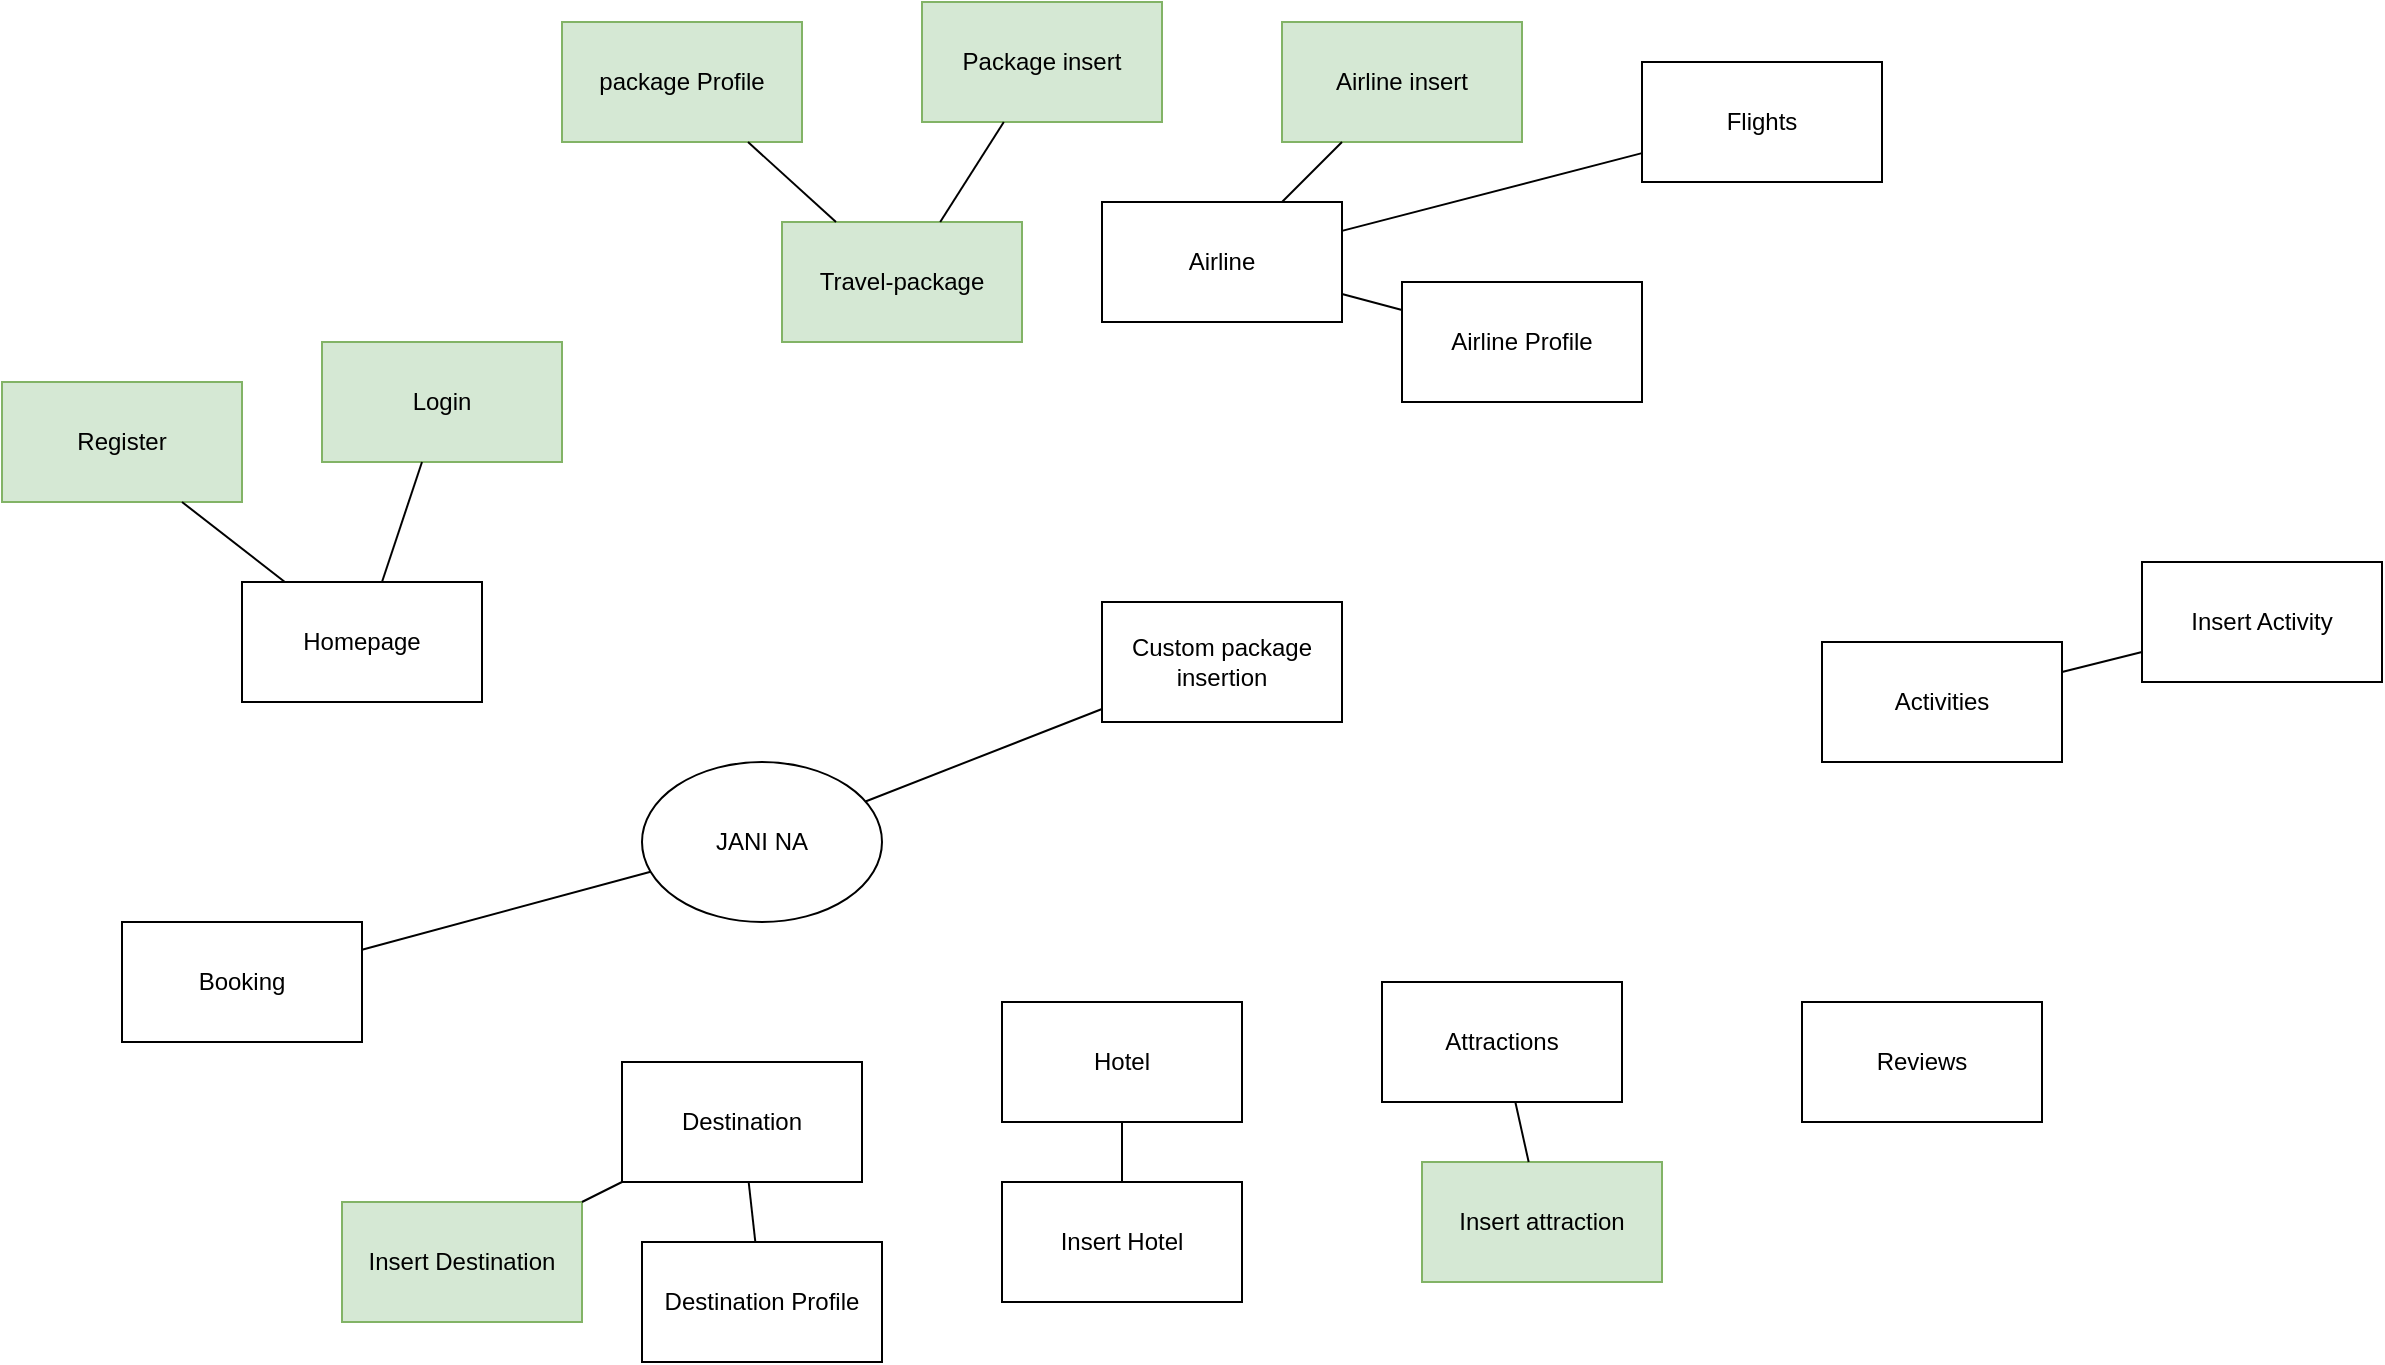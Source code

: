<mxfile version="20.8.16" type="device"><diagram name="Page-1" id="LDkSpATfE1tszhO8IEV-"><mxGraphModel dx="1418" dy="828" grid="1" gridSize="10" guides="1" tooltips="1" connect="1" arrows="1" fold="1" page="1" pageScale="1" pageWidth="1920" pageHeight="1200" math="0" shadow="0"><root><mxCell id="0"/><mxCell id="1" parent="0"/><mxCell id="P6kJ6VdNK1iWQuj6KrH--1" value="Homepage" style="rounded=0;whiteSpace=wrap;html=1;" parent="1" vertex="1"><mxGeometry x="160" y="610" width="120" height="60" as="geometry"/></mxCell><mxCell id="P6kJ6VdNK1iWQuj6KrH--2" value="Login" style="rounded=0;whiteSpace=wrap;html=1;fillColor=#d5e8d4;strokeColor=#82b366;" parent="1" vertex="1"><mxGeometry x="200" y="490" width="120" height="60" as="geometry"/></mxCell><mxCell id="P6kJ6VdNK1iWQuj6KrH--3" value="Register" style="rounded=0;whiteSpace=wrap;html=1;fillColor=#d5e8d4;strokeColor=#82b366;" parent="1" vertex="1"><mxGeometry x="40" y="510" width="120" height="60" as="geometry"/></mxCell><mxCell id="P6kJ6VdNK1iWQuj6KrH--4" value="Travel-package" style="rounded=0;whiteSpace=wrap;html=1;fillColor=#d5e8d4;strokeColor=#82b366;" parent="1" vertex="1"><mxGeometry x="430" y="430" width="120" height="60" as="geometry"/></mxCell><mxCell id="P6kJ6VdNK1iWQuj6KrH--5" value="Destination" style="rounded=0;whiteSpace=wrap;html=1;" parent="1" vertex="1"><mxGeometry x="350" y="850" width="120" height="60" as="geometry"/></mxCell><mxCell id="P6kJ6VdNK1iWQuj6KrH--6" value="Hotel" style="rounded=0;whiteSpace=wrap;html=1;" parent="1" vertex="1"><mxGeometry x="540" y="820" width="120" height="60" as="geometry"/></mxCell><mxCell id="P6kJ6VdNK1iWQuj6KrH--7" value="Airline" style="rounded=0;whiteSpace=wrap;html=1;" parent="1" vertex="1"><mxGeometry x="590" y="420" width="120" height="60" as="geometry"/></mxCell><mxCell id="P6kJ6VdNK1iWQuj6KrH--8" value="Flights" style="rounded=0;whiteSpace=wrap;html=1;" parent="1" vertex="1"><mxGeometry x="860" y="350" width="120" height="60" as="geometry"/></mxCell><mxCell id="P6kJ6VdNK1iWQuj6KrH--9" value="Attractions" style="rounded=0;whiteSpace=wrap;html=1;" parent="1" vertex="1"><mxGeometry x="730" y="810" width="120" height="60" as="geometry"/></mxCell><mxCell id="P6kJ6VdNK1iWQuj6KrH--10" value="Activities" style="rounded=0;whiteSpace=wrap;html=1;" parent="1" vertex="1"><mxGeometry x="950" y="640" width="120" height="60" as="geometry"/></mxCell><mxCell id="P6kJ6VdNK1iWQuj6KrH--11" value="Booking" style="rounded=0;whiteSpace=wrap;html=1;" parent="1" vertex="1"><mxGeometry x="100" y="780" width="120" height="60" as="geometry"/></mxCell><mxCell id="P6kJ6VdNK1iWQuj6KrH--12" value="Reviews" style="rounded=0;whiteSpace=wrap;html=1;" parent="1" vertex="1"><mxGeometry x="940" y="820" width="120" height="60" as="geometry"/></mxCell><mxCell id="AeRjymwkcx2XZ90aLFJO-3" value="package Profile" style="rounded=0;whiteSpace=wrap;html=1;fillColor=#d5e8d4;strokeColor=#82b366;" vertex="1" parent="1"><mxGeometry x="320" y="330" width="120" height="60" as="geometry"/></mxCell><mxCell id="AeRjymwkcx2XZ90aLFJO-4" value="Package insert" style="rounded=0;whiteSpace=wrap;html=1;fillColor=#d5e8d4;strokeColor=#82b366;" vertex="1" parent="1"><mxGeometry x="500" y="320" width="120" height="60" as="geometry"/></mxCell><mxCell id="AeRjymwkcx2XZ90aLFJO-5" value="Airline insert" style="rounded=0;whiteSpace=wrap;html=1;fillColor=#d5e8d4;strokeColor=#82b366;" vertex="1" parent="1"><mxGeometry x="680" y="330" width="120" height="60" as="geometry"/></mxCell><mxCell id="AeRjymwkcx2XZ90aLFJO-6" value="Airline Profile" style="rounded=0;whiteSpace=wrap;html=1;" vertex="1" parent="1"><mxGeometry x="740" y="460" width="120" height="60" as="geometry"/></mxCell><mxCell id="AeRjymwkcx2XZ90aLFJO-7" value="Insert Activity" style="rounded=0;whiteSpace=wrap;html=1;" vertex="1" parent="1"><mxGeometry x="1110" y="600" width="120" height="60" as="geometry"/></mxCell><mxCell id="AeRjymwkcx2XZ90aLFJO-8" value="Insert attraction" style="rounded=0;whiteSpace=wrap;html=1;fillColor=#d5e8d4;strokeColor=#82b366;" vertex="1" parent="1"><mxGeometry x="750" y="900" width="120" height="60" as="geometry"/></mxCell><mxCell id="AeRjymwkcx2XZ90aLFJO-9" value="Insert Hotel" style="rounded=0;whiteSpace=wrap;html=1;" vertex="1" parent="1"><mxGeometry x="540" y="910" width="120" height="60" as="geometry"/></mxCell><mxCell id="AeRjymwkcx2XZ90aLFJO-10" value="Insert Destination" style="rounded=0;whiteSpace=wrap;html=1;fillColor=#d5e8d4;strokeColor=#82b366;" vertex="1" parent="1"><mxGeometry x="210" y="920" width="120" height="60" as="geometry"/></mxCell><mxCell id="AeRjymwkcx2XZ90aLFJO-11" value="Destination Profile" style="rounded=0;whiteSpace=wrap;html=1;" vertex="1" parent="1"><mxGeometry x="360" y="940" width="120" height="60" as="geometry"/></mxCell><mxCell id="AeRjymwkcx2XZ90aLFJO-12" value="Custom package insertion" style="rounded=0;whiteSpace=wrap;html=1;" vertex="1" parent="1"><mxGeometry x="590" y="620" width="120" height="60" as="geometry"/></mxCell><mxCell id="AeRjymwkcx2XZ90aLFJO-13" value="" style="endArrow=none;html=1;rounded=0;exitX=0.75;exitY=1;exitDx=0;exitDy=0;" edge="1" parent="1" source="P6kJ6VdNK1iWQuj6KrH--3" target="P6kJ6VdNK1iWQuj6KrH--1"><mxGeometry width="50" height="50" relative="1" as="geometry"><mxPoint x="490" y="640" as="sourcePoint"/><mxPoint x="540" y="590" as="targetPoint"/></mxGeometry></mxCell><mxCell id="AeRjymwkcx2XZ90aLFJO-14" value="" style="endArrow=none;html=1;rounded=0;" edge="1" parent="1" source="P6kJ6VdNK1iWQuj6KrH--2" target="P6kJ6VdNK1iWQuj6KrH--1"><mxGeometry width="50" height="50" relative="1" as="geometry"><mxPoint x="490" y="640" as="sourcePoint"/><mxPoint x="540" y="590" as="targetPoint"/></mxGeometry></mxCell><mxCell id="AeRjymwkcx2XZ90aLFJO-15" value="" style="endArrow=none;html=1;rounded=0;" edge="1" parent="1" source="P6kJ6VdNK1iWQuj6KrH--4" target="AeRjymwkcx2XZ90aLFJO-3"><mxGeometry width="50" height="50" relative="1" as="geometry"><mxPoint x="430" y="660" as="sourcePoint"/><mxPoint x="480" y="610" as="targetPoint"/></mxGeometry></mxCell><mxCell id="AeRjymwkcx2XZ90aLFJO-16" value="" style="endArrow=none;html=1;rounded=0;" edge="1" parent="1" source="P6kJ6VdNK1iWQuj6KrH--4" target="AeRjymwkcx2XZ90aLFJO-4"><mxGeometry width="50" height="50" relative="1" as="geometry"><mxPoint x="490" y="640" as="sourcePoint"/><mxPoint x="540" y="590" as="targetPoint"/></mxGeometry></mxCell><mxCell id="AeRjymwkcx2XZ90aLFJO-17" value="" style="endArrow=none;html=1;rounded=0;" edge="1" parent="1" source="AeRjymwkcx2XZ90aLFJO-5" target="P6kJ6VdNK1iWQuj6KrH--7"><mxGeometry width="50" height="50" relative="1" as="geometry"><mxPoint x="490" y="640" as="sourcePoint"/><mxPoint x="540" y="590" as="targetPoint"/></mxGeometry></mxCell><mxCell id="AeRjymwkcx2XZ90aLFJO-18" value="" style="endArrow=none;html=1;rounded=0;" edge="1" parent="1" source="P6kJ6VdNK1iWQuj6KrH--8" target="P6kJ6VdNK1iWQuj6KrH--7"><mxGeometry width="50" height="50" relative="1" as="geometry"><mxPoint x="490" y="640" as="sourcePoint"/><mxPoint x="540" y="590" as="targetPoint"/></mxGeometry></mxCell><mxCell id="AeRjymwkcx2XZ90aLFJO-19" value="" style="endArrow=none;html=1;rounded=0;" edge="1" parent="1" source="P6kJ6VdNK1iWQuj6KrH--7" target="AeRjymwkcx2XZ90aLFJO-6"><mxGeometry width="50" height="50" relative="1" as="geometry"><mxPoint x="490" y="640" as="sourcePoint"/><mxPoint x="540" y="590" as="targetPoint"/></mxGeometry></mxCell><mxCell id="AeRjymwkcx2XZ90aLFJO-20" value="" style="endArrow=none;html=1;rounded=0;" edge="1" parent="1" source="AeRjymwkcx2XZ90aLFJO-7" target="P6kJ6VdNK1iWQuj6KrH--10"><mxGeometry width="50" height="50" relative="1" as="geometry"><mxPoint x="490" y="640" as="sourcePoint"/><mxPoint x="540" y="590" as="targetPoint"/></mxGeometry></mxCell><mxCell id="AeRjymwkcx2XZ90aLFJO-21" value="" style="endArrow=none;html=1;rounded=0;" edge="1" parent="1" source="P6kJ6VdNK1iWQuj6KrH--9" target="AeRjymwkcx2XZ90aLFJO-8"><mxGeometry width="50" height="50" relative="1" as="geometry"><mxPoint x="490" y="640" as="sourcePoint"/><mxPoint x="540" y="590" as="targetPoint"/></mxGeometry></mxCell><mxCell id="AeRjymwkcx2XZ90aLFJO-22" value="" style="endArrow=none;html=1;rounded=0;" edge="1" parent="1" source="P6kJ6VdNK1iWQuj6KrH--6" target="AeRjymwkcx2XZ90aLFJO-9"><mxGeometry width="50" height="50" relative="1" as="geometry"><mxPoint x="490" y="640" as="sourcePoint"/><mxPoint x="540" y="590" as="targetPoint"/></mxGeometry></mxCell><mxCell id="AeRjymwkcx2XZ90aLFJO-26" value="" style="endArrow=none;html=1;rounded=0;" edge="1" parent="1" source="P6kJ6VdNK1iWQuj6KrH--5" target="AeRjymwkcx2XZ90aLFJO-11"><mxGeometry width="50" height="50" relative="1" as="geometry"><mxPoint x="490" y="640" as="sourcePoint"/><mxPoint x="540" y="590" as="targetPoint"/></mxGeometry></mxCell><mxCell id="AeRjymwkcx2XZ90aLFJO-27" value="" style="endArrow=none;html=1;rounded=0;" edge="1" parent="1" source="AeRjymwkcx2XZ90aLFJO-10" target="P6kJ6VdNK1iWQuj6KrH--5"><mxGeometry width="50" height="50" relative="1" as="geometry"><mxPoint x="490" y="640" as="sourcePoint"/><mxPoint x="540" y="590" as="targetPoint"/></mxGeometry></mxCell><mxCell id="AeRjymwkcx2XZ90aLFJO-28" value="JANI NA" style="ellipse;whiteSpace=wrap;html=1;" vertex="1" parent="1"><mxGeometry x="360" y="700" width="120" height="80" as="geometry"/></mxCell><mxCell id="AeRjymwkcx2XZ90aLFJO-32" value="" style="endArrow=none;html=1;rounded=0;" edge="1" parent="1" source="AeRjymwkcx2XZ90aLFJO-12" target="AeRjymwkcx2XZ90aLFJO-28"><mxGeometry width="50" height="50" relative="1" as="geometry"><mxPoint x="490" y="640" as="sourcePoint"/><mxPoint x="540" y="590" as="targetPoint"/></mxGeometry></mxCell><mxCell id="AeRjymwkcx2XZ90aLFJO-33" value="" style="endArrow=none;html=1;rounded=0;" edge="1" parent="1" source="AeRjymwkcx2XZ90aLFJO-28" target="P6kJ6VdNK1iWQuj6KrH--11"><mxGeometry width="50" height="50" relative="1" as="geometry"><mxPoint x="490" y="640" as="sourcePoint"/><mxPoint x="540" y="590" as="targetPoint"/></mxGeometry></mxCell></root></mxGraphModel></diagram></mxfile>